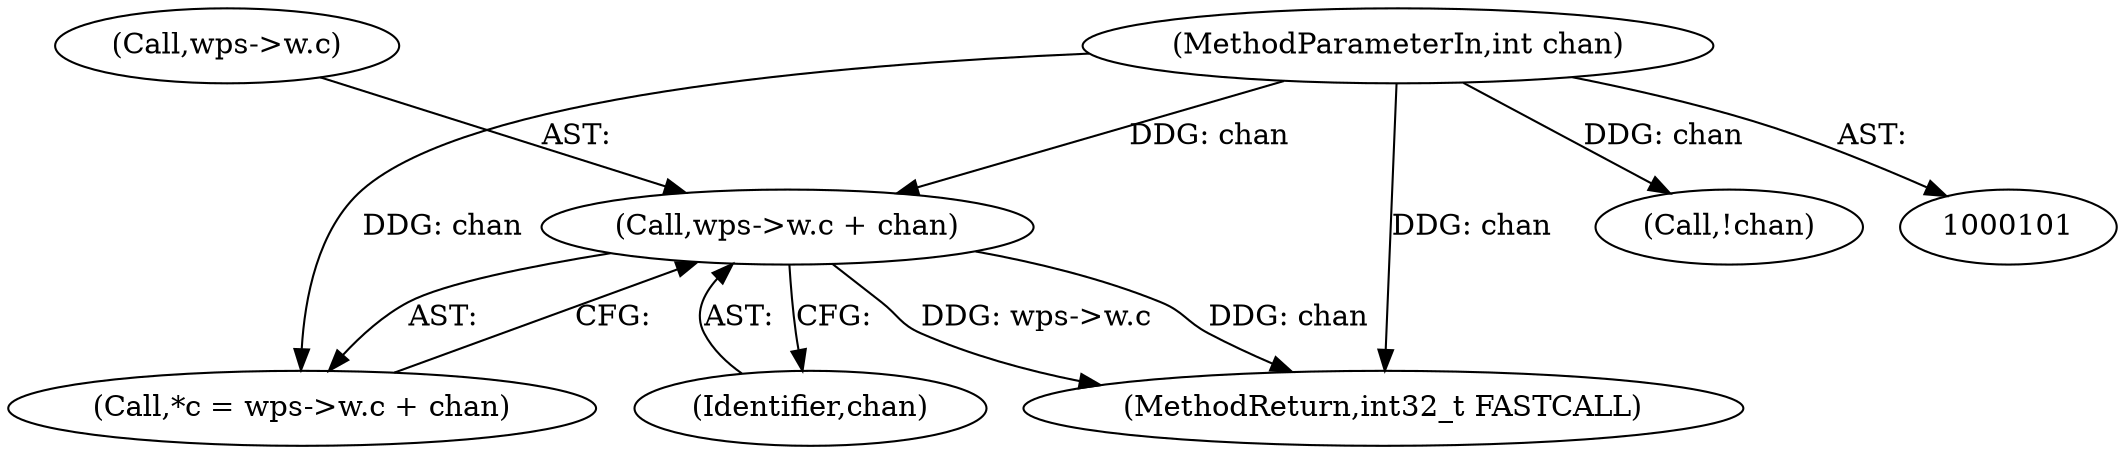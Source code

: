 digraph "0_WavPack_4bc05fc490b66ef2d45b1de26abf1455b486b0dc_0@pointer" {
"1000109" [label="(Call,wps->w.c + chan)"];
"1000103" [label="(MethodParameterIn,int chan)"];
"1000110" [label="(Call,wps->w.c)"];
"1000829" [label="(MethodReturn,int32_t FASTCALL)"];
"1000103" [label="(MethodParameterIn,int chan)"];
"1000115" [label="(Identifier,chan)"];
"1000109" [label="(Call,wps->w.c + chan)"];
"1000107" [label="(Call,*c = wps->w.c + chan)"];
"1000595" [label="(Call,!chan)"];
"1000109" -> "1000107"  [label="AST: "];
"1000109" -> "1000115"  [label="CFG: "];
"1000110" -> "1000109"  [label="AST: "];
"1000115" -> "1000109"  [label="AST: "];
"1000107" -> "1000109"  [label="CFG: "];
"1000109" -> "1000829"  [label="DDG: chan"];
"1000109" -> "1000829"  [label="DDG: wps->w.c"];
"1000103" -> "1000109"  [label="DDG: chan"];
"1000103" -> "1000101"  [label="AST: "];
"1000103" -> "1000829"  [label="DDG: chan"];
"1000103" -> "1000107"  [label="DDG: chan"];
"1000103" -> "1000595"  [label="DDG: chan"];
}
